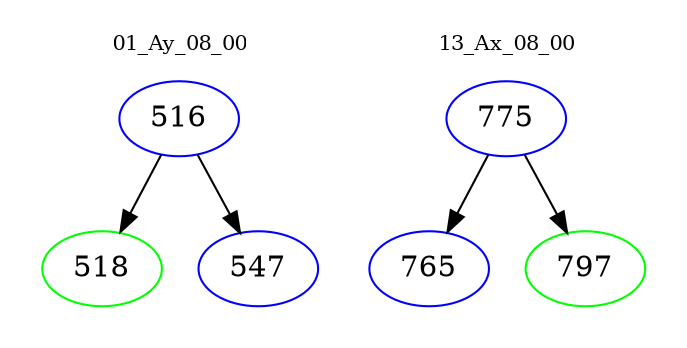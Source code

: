 digraph{
subgraph cluster_0 {
color = white
label = "01_Ay_08_00";
fontsize=10;
T0_516 [label="516", color="blue"]
T0_516 -> T0_518 [color="black"]
T0_518 [label="518", color="green"]
T0_516 -> T0_547 [color="black"]
T0_547 [label="547", color="blue"]
}
subgraph cluster_1 {
color = white
label = "13_Ax_08_00";
fontsize=10;
T1_775 [label="775", color="blue"]
T1_775 -> T1_765 [color="black"]
T1_765 [label="765", color="blue"]
T1_775 -> T1_797 [color="black"]
T1_797 [label="797", color="green"]
}
}
